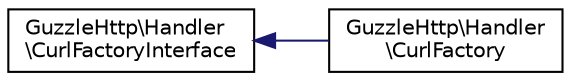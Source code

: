 digraph "Graphical Class Hierarchy"
{
  edge [fontname="Helvetica",fontsize="10",labelfontname="Helvetica",labelfontsize="10"];
  node [fontname="Helvetica",fontsize="10",shape=record];
  rankdir="LR";
  Node0 [label="GuzzleHttp\\Handler\l\\CurlFactoryInterface",height=0.2,width=0.4,color="black", fillcolor="white", style="filled",URL="$interfaceGuzzleHttp_1_1Handler_1_1CurlFactoryInterface.html"];
  Node0 -> Node1 [dir="back",color="midnightblue",fontsize="10",style="solid",fontname="Helvetica"];
  Node1 [label="GuzzleHttp\\Handler\l\\CurlFactory",height=0.2,width=0.4,color="black", fillcolor="white", style="filled",URL="$classGuzzleHttp_1_1Handler_1_1CurlFactory.html"];
}
